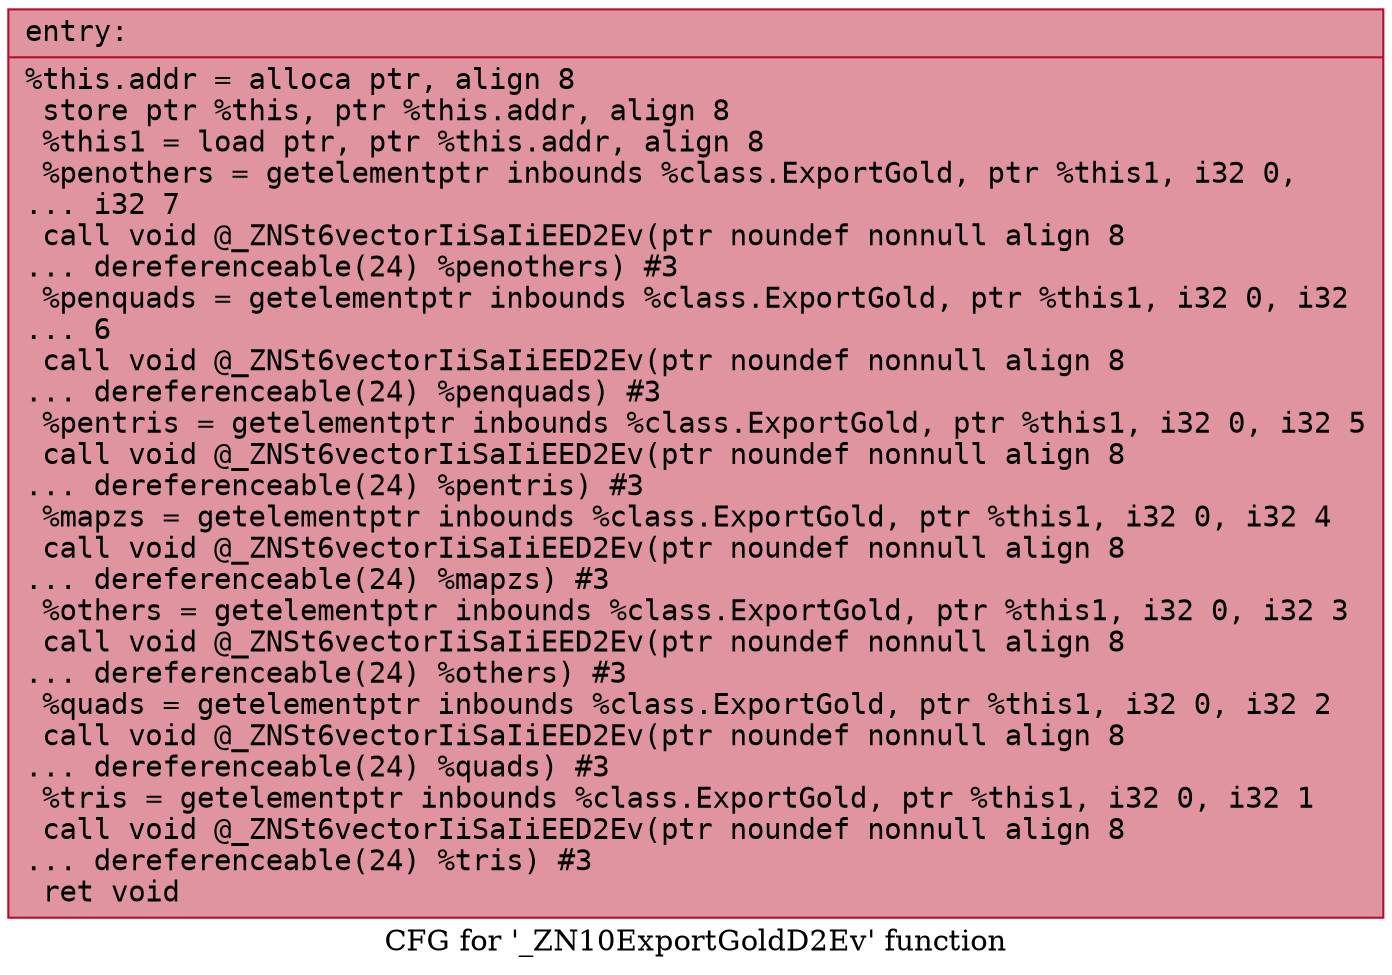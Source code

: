 digraph "CFG for '_ZN10ExportGoldD2Ev' function" {
	label="CFG for '_ZN10ExportGoldD2Ev' function";

	Node0x55b8243c51b0 [shape=record,color="#b70d28ff", style=filled, fillcolor="#b70d2870" fontname="Courier",label="{entry:\l|  %this.addr = alloca ptr, align 8\l  store ptr %this, ptr %this.addr, align 8\l  %this1 = load ptr, ptr %this.addr, align 8\l  %penothers = getelementptr inbounds %class.ExportGold, ptr %this1, i32 0,\l... i32 7\l  call void @_ZNSt6vectorIiSaIiEED2Ev(ptr noundef nonnull align 8\l... dereferenceable(24) %penothers) #3\l  %penquads = getelementptr inbounds %class.ExportGold, ptr %this1, i32 0, i32\l... 6\l  call void @_ZNSt6vectorIiSaIiEED2Ev(ptr noundef nonnull align 8\l... dereferenceable(24) %penquads) #3\l  %pentris = getelementptr inbounds %class.ExportGold, ptr %this1, i32 0, i32 5\l  call void @_ZNSt6vectorIiSaIiEED2Ev(ptr noundef nonnull align 8\l... dereferenceable(24) %pentris) #3\l  %mapzs = getelementptr inbounds %class.ExportGold, ptr %this1, i32 0, i32 4\l  call void @_ZNSt6vectorIiSaIiEED2Ev(ptr noundef nonnull align 8\l... dereferenceable(24) %mapzs) #3\l  %others = getelementptr inbounds %class.ExportGold, ptr %this1, i32 0, i32 3\l  call void @_ZNSt6vectorIiSaIiEED2Ev(ptr noundef nonnull align 8\l... dereferenceable(24) %others) #3\l  %quads = getelementptr inbounds %class.ExportGold, ptr %this1, i32 0, i32 2\l  call void @_ZNSt6vectorIiSaIiEED2Ev(ptr noundef nonnull align 8\l... dereferenceable(24) %quads) #3\l  %tris = getelementptr inbounds %class.ExportGold, ptr %this1, i32 0, i32 1\l  call void @_ZNSt6vectorIiSaIiEED2Ev(ptr noundef nonnull align 8\l... dereferenceable(24) %tris) #3\l  ret void\l}"];
}
